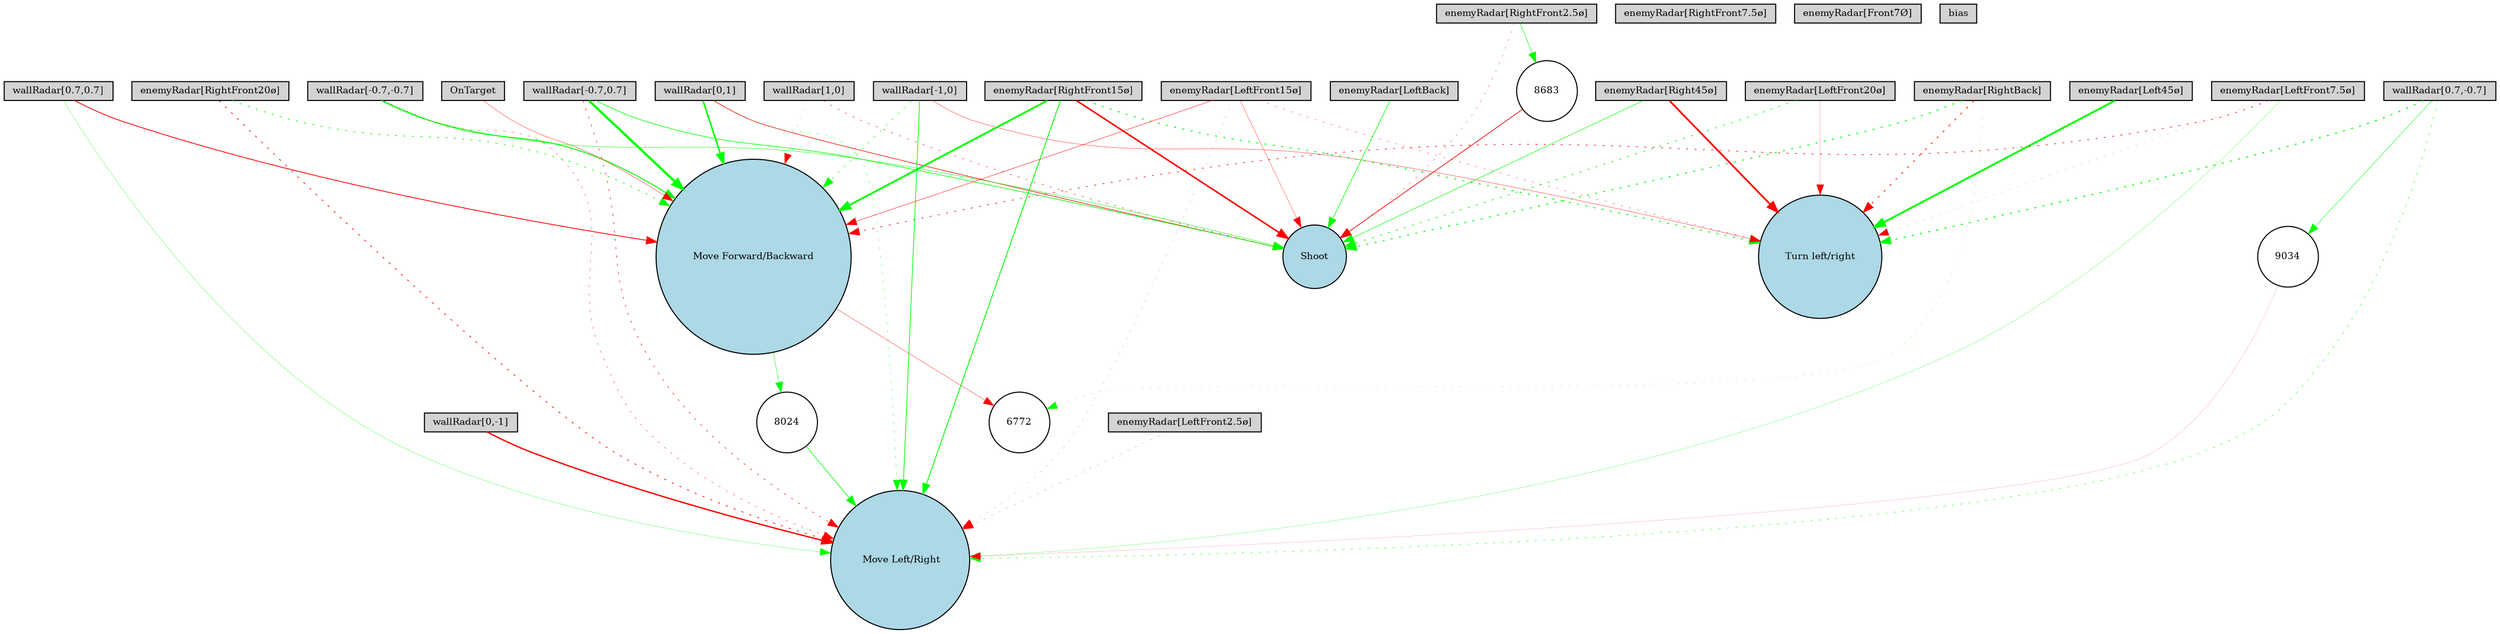 digraph {
	node [fontsize=9 height=0.2 shape=circle width=0.2]
	"wallRadar[1,0]" [fillcolor=lightgray shape=box style=filled]
	"wallRadar[0,1]" [fillcolor=lightgray shape=box style=filled]
	"wallRadar[-1,0]" [fillcolor=lightgray shape=box style=filled]
	"wallRadar[0,-1]" [fillcolor=lightgray shape=box style=filled]
	"wallRadar[0.7,0.7]" [fillcolor=lightgray shape=box style=filled]
	"wallRadar[-0.7,0.7]" [fillcolor=lightgray shape=box style=filled]
	"wallRadar[-0.7,-0.7]" [fillcolor=lightgray shape=box style=filled]
	"wallRadar[0.7,-0.7]" [fillcolor=lightgray shape=box style=filled]
	"enemyRadar[RightBack]" [fillcolor=lightgray shape=box style=filled]
	"enemyRadar[LeftBack]" [fillcolor=lightgray shape=box style=filled]
	"enemyRadar[Right45ø]" [fillcolor=lightgray shape=box style=filled]
	"enemyRadar[Left45ø]" [fillcolor=lightgray shape=box style=filled]
	"enemyRadar[RightFront20ø]" [fillcolor=lightgray shape=box style=filled]
	"enemyRadar[LeftFront20ø]" [fillcolor=lightgray shape=box style=filled]
	"enemyRadar[RightFront15ø]" [fillcolor=lightgray shape=box style=filled]
	"enemyRadar[LeftFront15ø]" [fillcolor=lightgray shape=box style=filled]
	"enemyRadar[RightFront7.5ø]" [fillcolor=lightgray shape=box style=filled]
	"enemyRadar[LeftFront7.5ø]" [fillcolor=lightgray shape=box style=filled]
	"enemyRadar[RightFront2.5ø]" [fillcolor=lightgray shape=box style=filled]
	"enemyRadar[LeftFront2.5ø]" [fillcolor=lightgray shape=box style=filled]
	"enemyRadar[Front7Ø]" [fillcolor=lightgray shape=box style=filled]
	OnTarget [fillcolor=lightgray shape=box style=filled]
	bias [fillcolor=lightgray shape=box style=filled]
	Shoot [fillcolor=lightblue style=filled]
	"Move Forward/Backward" [fillcolor=lightblue style=filled]
	" Move Left/Right" [fillcolor=lightblue style=filled]
	"Turn left/right" [fillcolor=lightblue style=filled]
	9034 [fillcolor=white style=filled]
	8683 [fillcolor=white style=filled]
	6772 [fillcolor=white style=filled]
	8024 [fillcolor=white style=filled]
	"wallRadar[0.7,-0.7]" -> "Turn left/right" [color=green penwidth=0.9803034968937491 style=dotted]
	"enemyRadar[RightBack]" -> "Turn left/right" [color=red penwidth=0.7178608166590519 style=dotted]
	"wallRadar[-1,0]" -> "Turn left/right" [color=red penwidth=0.29874515395929807 style=solid]
	"enemyRadar[LeftFront15ø]" -> Shoot [color=red penwidth=0.26995266584163746 style=solid]
	"enemyRadar[RightFront15ø]" -> Shoot [color=red penwidth=1.4693174761198735 style=solid]
	"wallRadar[0,1]" -> "Move Forward/Backward" [color=green penwidth=1.4614445306699473 style=solid]
	"wallRadar[0.7,0.7]" -> " Move Left/Right" [color=green penwidth=0.23025136027670998 style=solid]
	"wallRadar[0,-1]" -> " Move Left/Right" [color=red penwidth=1.2798957919308158 style=solid]
	"wallRadar[-1,0]" -> "Move Forward/Backward" [color=green penwidth=0.4349704504763592 style=dotted]
	"enemyRadar[RightFront15ø]" -> " Move Left/Right" [color=green penwidth=0.8275359339930591 style=solid]
	"enemyRadar[RightFront20ø]" -> "Move Forward/Backward" [color=green penwidth=0.6035351362023549 style=dotted]
	"enemyRadar[RightFront15ø]" -> "Move Forward/Backward" [color=green penwidth=1.7103519091097075 style=solid]
	"enemyRadar[LeftFront20ø]" -> Shoot [color=green penwidth=0.6505560694367923 style=dotted]
	"enemyRadar[RightFront20ø]" -> " Move Left/Right" [color=red penwidth=0.6696959673805006 style=dotted]
	"wallRadar[-0.7,0.7]" -> " Move Left/Right" [color=red penwidth=0.4909138929360727 style=dotted]
	"enemyRadar[LeftFront7.5ø]" -> " Move Left/Right" [color=green penwidth=0.20235922499107367 style=solid]
	"enemyRadar[LeftFront2.5ø]" -> " Move Left/Right" [color=red penwidth=0.16876030193762098 style=dotted]
	"wallRadar[0.7,0.7]" -> "Move Forward/Backward" [color=red penwidth=0.7644578379982866 style=solid]
	"wallRadar[1,0]" -> Shoot [color=red penwidth=0.4012353293671156 style=dotted]
	"enemyRadar[Left45ø]" -> "Turn left/right" [color=green penwidth=1.7818622679618419 style=solid]
	"enemyRadar[RightFront15ø]" -> "Turn left/right" [color=green penwidth=0.8951141313029495 style=dotted]
	OnTarget -> "Move Forward/Backward" [color=red penwidth=0.29865396893832613 style=solid]
	"enemyRadar[LeftFront15ø]" -> "Turn left/right" [color=red penwidth=0.2812309558353124 style=dotted]
	"enemyRadar[LeftBack]" -> Shoot [color=green penwidth=0.5812632046625241 style=solid]
	"enemyRadar[LeftFront7.5ø]" -> "Turn left/right" [color=red penwidth=0.11685891681475696 style=dotted]
	"wallRadar[1,0]" -> "Move Forward/Backward" [color=red penwidth=0.1265283726148083 style=dotted]
	"enemyRadar[Right45ø]" -> "Turn left/right" [color=red penwidth=1.6558236514837736 style=solid]
	"enemyRadar[LeftFront7.5ø]" -> "Move Forward/Backward" [color=red penwidth=0.5655424911227485 style=dotted]
	"wallRadar[-0.7,-0.7]" -> "Move Forward/Backward" [color=green penwidth=0.8964335579804422 style=solid]
	"wallRadar[-1,0]" -> " Move Left/Right" [color=green penwidth=0.6672260780708923 style=solid]
	"enemyRadar[RightBack]" -> Shoot [color=green penwidth=0.8783604275253702 style=dotted]
	"wallRadar[0,1]" -> " Move Left/Right" [color=green penwidth=0.3075439929122974 style=dotted]
	"wallRadar[-0.7,0.7]" -> "Move Forward/Backward" [color=green penwidth=2.1946248411110942 style=solid]
	"enemyRadar[LeftFront20ø]" -> "Turn left/right" [color=red penwidth=0.15448580985308616 style=solid]
	"wallRadar[0,1]" -> Shoot [color=red penwidth=0.5518980197020973 style=solid]
	"wallRadar[-0.7,0.7]" -> Shoot [color=green penwidth=0.594481126596311 style=solid]
	"wallRadar[-0.7,-0.7]" -> " Move Left/Right" [color=red penwidth=0.30734529845247804 style=dotted]
	"enemyRadar[Right45ø]" -> Shoot [color=green penwidth=0.4781207983298337 style=solid]
	"wallRadar[0.7,-0.7]" -> " Move Left/Right" [color=green penwidth=0.38732235143331706 style=dotted]
	"enemyRadar[LeftFront15ø]" -> " Move Left/Right" [color=red penwidth=0.1333963619585264 style=dotted]
	"enemyRadar[RightBack]" -> 6772 [color=green penwidth=0.16673029335944234 style=dotted]
	"Move Forward/Backward" -> 6772 [color=red penwidth=0.2891186125750539 style=solid]
	"enemyRadar[RightFront2.5ø]" -> Shoot [color=red penwidth=0.25829163706416336 style=dotted]
	8024 -> " Move Left/Right" [color=green penwidth=0.5906090318361377 style=solid]
	"Move Forward/Backward" -> 8024 [color=green penwidth=0.3892011462459156 style=solid]
	"enemyRadar[LeftFront15ø]" -> "Move Forward/Backward" [color=red penwidth=0.3765962985901834 style=solid]
	"enemyRadar[RightFront2.5ø]" -> 8683 [color=green penwidth=0.45901181401686086 style=solid]
	8683 -> Shoot [color=red penwidth=0.6459934608805084 style=solid]
	"wallRadar[-0.7,-0.7]" -> Shoot [color=green penwidth=0.38121266905701445 style=solid]
	"wallRadar[0.7,-0.7]" -> 9034 [color=green penwidth=0.3933567243054368 style=solid]
	9034 -> " Move Left/Right" [color=red penwidth=0.10808549430996253 style=solid]
}
